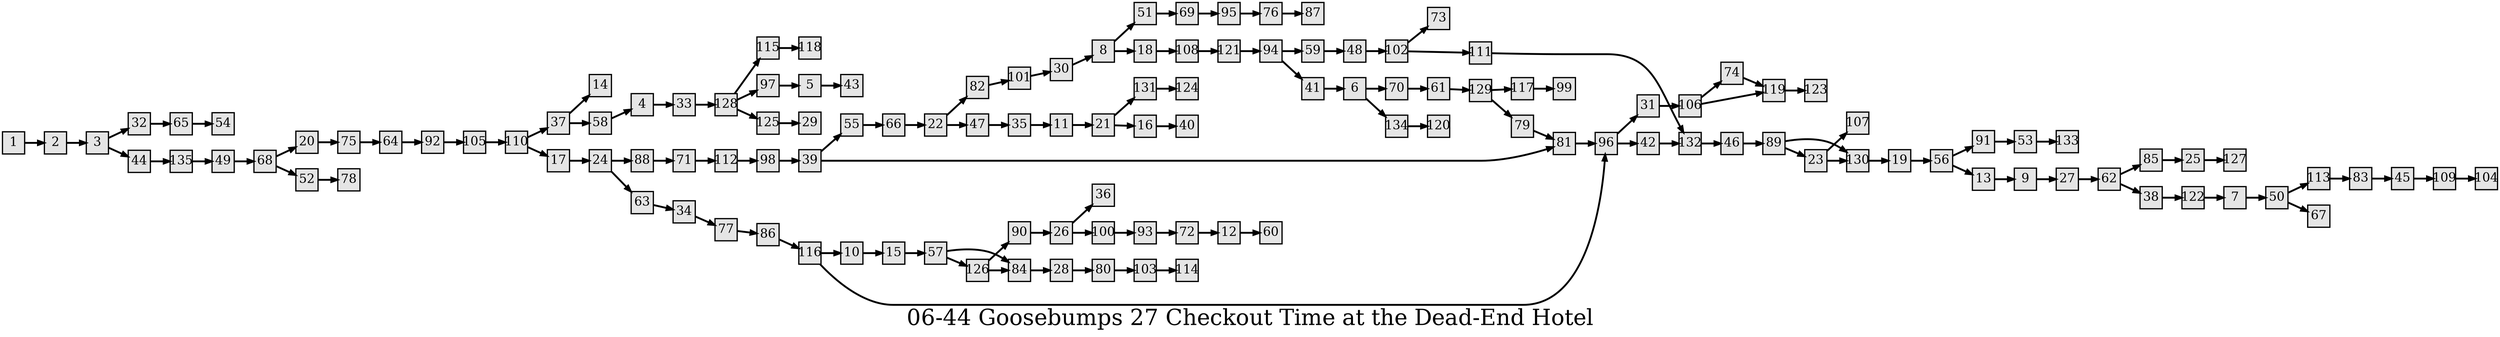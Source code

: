 digraph g{
  graph [ label="06-44 Goosebumps 27 Checkout Time at the Dead-End Hotel" rankdir=LR, ordering=out, fontsize=36, nodesep="0.35", ranksep="0.45"];
  node  [shape=rect, penwidth=2, fontsize=20, style=filled, fillcolor=grey90, margin="0,0", labelfloat=true, regular=true, fixedsize=true];
  edge  [labelfloat=true, penwidth=3, fontsize=12];
  // ---;
  // group  : Katz;
  // id     : 06-44;
  // gbid   : 1225;
  // series : Give Yourself Goosebumps;
  // title  : Checkout Time at the Dead-End Hotel;
  // author : R.L. Stine;
  // credit:;
  // - name : Yee-Ann Wong;
  // role : encoder;
  // date : 2017-08-31;
  // - name : Jeremy Douglass;
  // role : editor;
  // date : 2017-10-19;
  // render:;
  // - name   : small;
  // styles : gvStyles-small.txt;
  // engine : dot;
  // comment: >;
  
  // ---;
  
  // From | To | Label;
  
  1 -> 2;
  2 -> 3;
  3 -> 32;
  3 -> 44;
  4 -> 33;
  5 -> 43;
  6 -> 70;
  6 -> 134;
  7 -> 50;
  8 -> 51;
  8 -> 18;
  9 -> 27;
  10 -> 15;
  11 -> 21;
  12 -> 60;
  13 -> 9;
  15 -> 57;
  16 -> 40;
  17 -> 24;
  18 -> 108;
  19 -> 56;
  20 -> 75;
  21 -> 131;
  21 -> 16;
  22 -> 82;
  22 -> 47;
  23 -> 107;
  23 -> 130;
  24 -> 88;
  24 -> 63;
  25 -> 127;
  26 -> 36;
  26 -> 100;
  27 -> 62;
  28 -> 80;
  30 -> 8;
  31 -> 106;
  32 -> 65;
  33 -> 128;
  34 -> 77;
  35 -> 11;
  37 -> 14;
  37 -> 58;
  38 -> 122;
  39 -> 55;
  39 -> 81;
  41 -> 6;
  42 -> 132;
  44 -> 135;
  45 -> 109;
  46 -> 89;
  47 -> 35;
  48 -> 102;
  49 -> 68;
  50 -> 113;
  50 -> 67;
  51 -> 69;
  52 -> 78;
  53 -> 133;
  55 -> 66;
  56 -> 91;
  56 -> 13;
  57 -> 84;
  57 -> 126;
  58 -> 4;
  59 -> 48;
  61 -> 129;
  62 -> 85;
  62 -> 38;
  63 -> 34;
  64 -> 92;
  65 -> 54;
  66 -> 22;
  68 -> 20;
  68 -> 52;
  69 -> 95;
  70 -> 61;
  71 -> 112;
  72 -> 12;
  74 -> 119;
  75 -> 64;
  76 -> 87;
  77 -> 86;
  79 -> 81;
  80 -> 103;
  81 -> 96;
  82 -> 101;
  83 -> 45;
  84 -> 28;
  85 -> 25;
  86 -> 116;
  88 -> 71;
  89 -> 130;
  89 -> 23;
  90 -> 26;
  91 -> 53;
  92 -> 105;
  93 -> 72;
  94 -> 59;
  94 -> 41;
  95 -> 76;
  96 -> 31;
  96 -> 42;
  97 -> 5;
  98 -> 39;
  100 -> 93;
  101 -> 30;
  102 -> 73;
  102 -> 111;
  103 -> 114;
  105 -> 110;
  106 -> 74;
  106 -> 119;
  108 -> 121;
  109 -> 104;
  110 -> 37;
  110 -> 17;
  111 -> 132;
  
  112 -> 98;
  113 -> 83;
  115 -> 118;
  116 -> 10;
  116 -> 96;
  117 -> 99;
  119 -> 123;
  121 -> 94;
  122 -> 7;
  125 -> 29;
  126 -> 90;
  126 -> 84;
  128 -> 115;
  128 -> 97;
  128 -> 125;
  129 -> 117;
  129 -> 79;
  130 -> 19;
  131 -> 124;
  132 -> 46;
  134 -> 120;
  135 -> 49;
}

